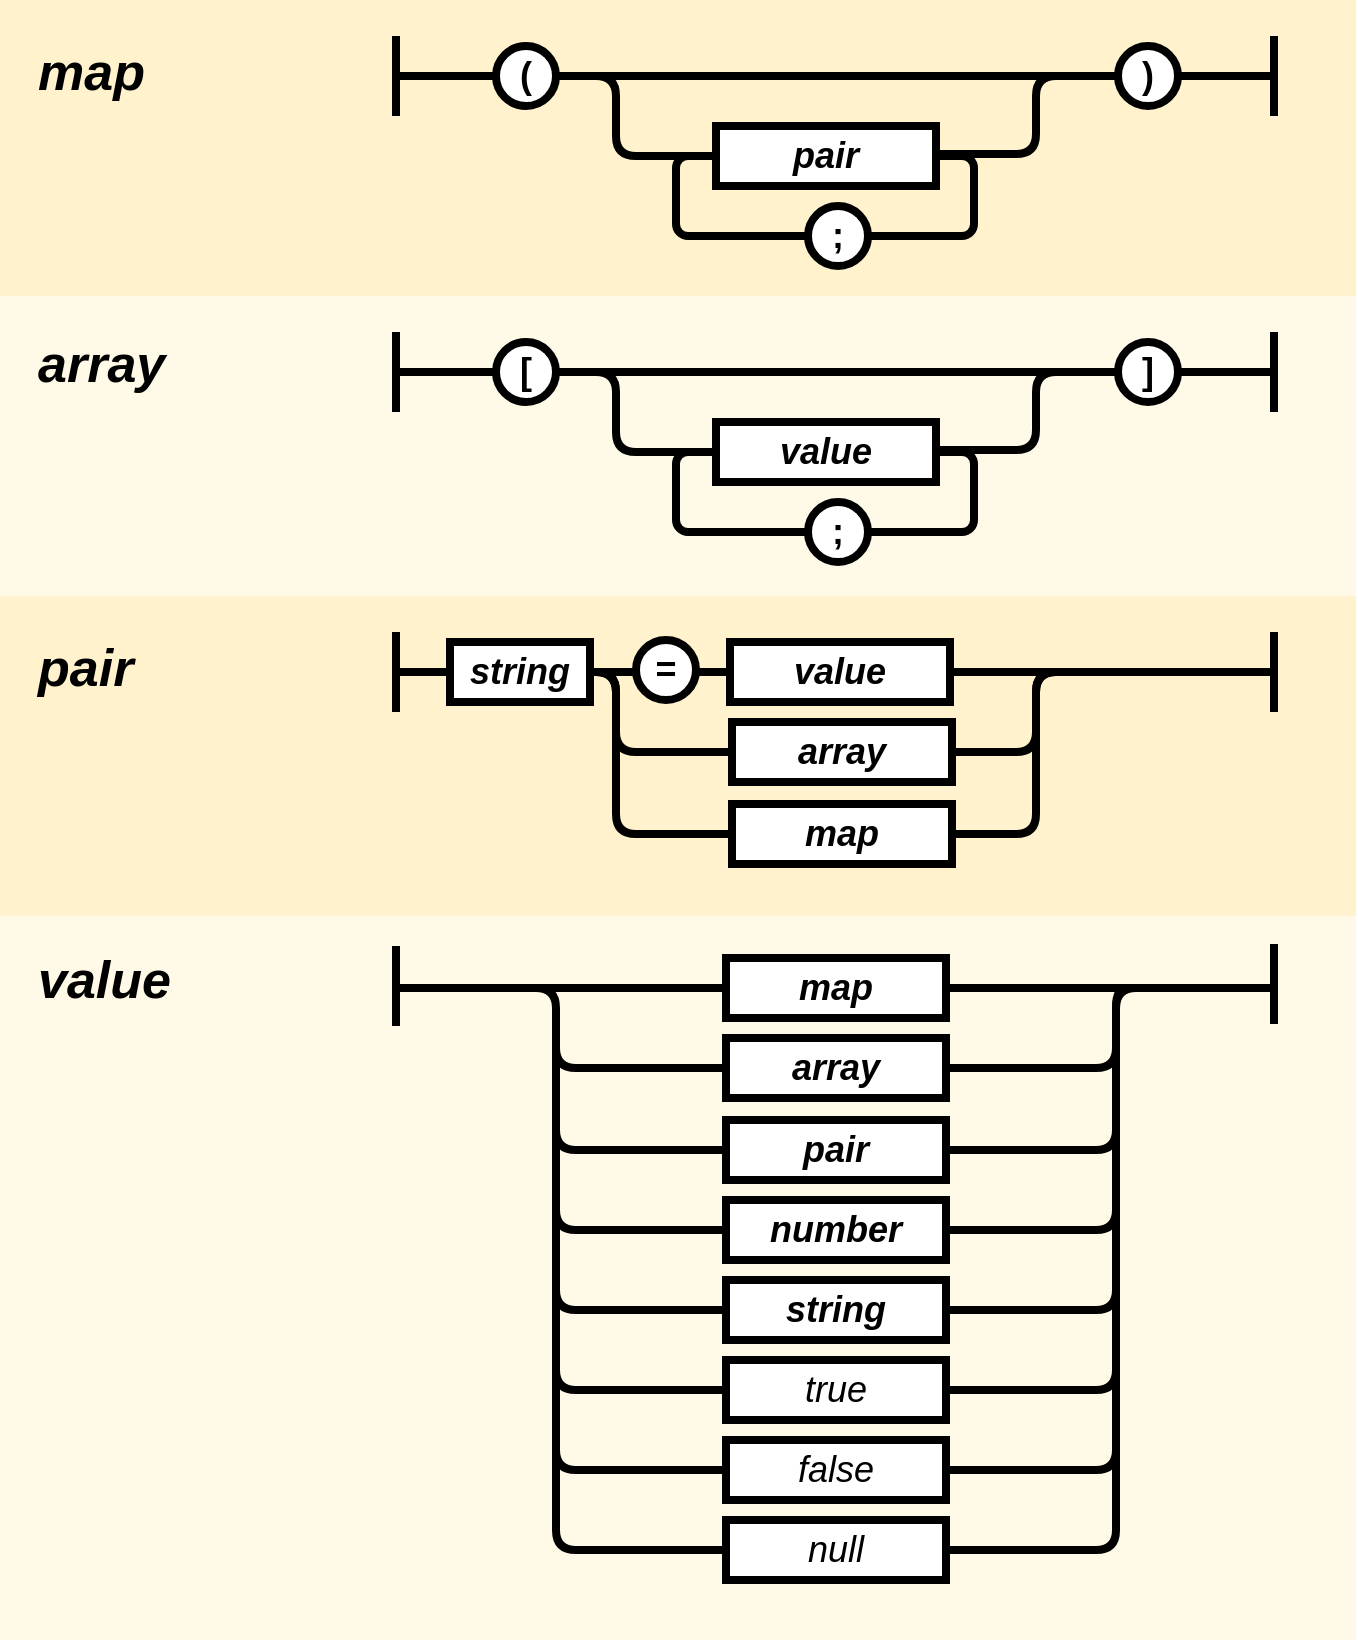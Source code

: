 <mxfile version="14.6.9"><diagram id="olbjR5rXwe8CoMlG0jxQ" name="Page-1"><mxGraphModel dx="230" dy="596" grid="1" gridSize="10" guides="1" tooltips="1" connect="1" arrows="1" fold="1" page="1" pageScale="1" pageWidth="827" pageHeight="1169" math="0" shadow="0"><root><mxCell id="0"/><mxCell id="1" parent="0"/><mxCell id="QX92lIpbNl56vTbwU9jR-1" value="" style="rounded=0;whiteSpace=wrap;html=1;strokeWidth=4;fontSize=26;strokeColor=none;fillColor=#fff2cc;" vertex="1" parent="1"><mxGeometry x="860" y="427" width="678" height="161" as="geometry"/></mxCell><mxCell id="QX92lIpbNl56vTbwU9jR-2" value="" style="rounded=0;whiteSpace=wrap;html=1;strokeWidth=4;fontSize=26;strokeColor=none;fillColor=#FFFAE8;" vertex="1" parent="1"><mxGeometry x="860" y="278" width="678" height="150" as="geometry"/></mxCell><mxCell id="QX92lIpbNl56vTbwU9jR-3" value="" style="rounded=0;whiteSpace=wrap;html=1;strokeWidth=4;fontSize=26;strokeColor=none;fillColor=#FFFAE8;" vertex="1" parent="1"><mxGeometry x="860" y="588" width="678" height="362" as="geometry"/></mxCell><mxCell id="QX92lIpbNl56vTbwU9jR-4" value="" style="rounded=0;whiteSpace=wrap;html=1;strokeWidth=4;fontSize=26;strokeColor=none;fillColor=#fff2cc;" vertex="1" parent="1"><mxGeometry x="860" y="130" width="678" height="148" as="geometry"/></mxCell><mxCell id="QX92lIpbNl56vTbwU9jR-5" value="" style="endArrow=oval;html=1;strokeWidth=4;strokeColor=#000000;rounded=1;startArrow=none;startFill=0;endSize=0;startSize=0;endFill=0;" edge="1" parent="1"><mxGeometry width="50" height="50" relative="1" as="geometry"><mxPoint x="1058" y="188" as="sourcePoint"/><mxPoint x="1058" y="148" as="targetPoint"/></mxGeometry></mxCell><mxCell id="QX92lIpbNl56vTbwU9jR-6" style="edgeStyle=orthogonalEdgeStyle;rounded=0;html=1;exitX=0;exitY=0.5;startArrow=none;startFill=0;endArrow=none;endFill=0;endSize=6;jettySize=auto;orthogonalLoop=1;strokeWidth=4;fontSize=20;" edge="1" parent="1" source="QX92lIpbNl56vTbwU9jR-51"><mxGeometry relative="1" as="geometry"><mxPoint x="1058" y="168" as="targetPoint"/></mxGeometry></mxCell><mxCell id="QX92lIpbNl56vTbwU9jR-7" value="" style="endArrow=oval;html=1;strokeWidth=4;strokeColor=#000000;rounded=1;startArrow=none;startFill=0;endSize=0;startSize=0;endFill=0;" edge="1" parent="1"><mxGeometry width="50" height="50" relative="1" as="geometry"><mxPoint x="1497" y="188" as="sourcePoint"/><mxPoint x="1497" y="148" as="targetPoint"/></mxGeometry></mxCell><mxCell id="QX92lIpbNl56vTbwU9jR-8" style="edgeStyle=none;curved=1;jumpStyle=sharp;jumpSize=15;html=1;exitX=0.75;exitY=0;entryX=0.75;entryY=0;startArrow=none;startFill=0;startSize=0;endArrow=none;endFill=0;endSize=0;jettySize=auto;orthogonalLoop=1;strokeColor=#000000;strokeWidth=5;fontSize=18;" edge="1" parent="1"><mxGeometry relative="1" as="geometry"><mxPoint x="1132" y="191" as="sourcePoint"/><mxPoint x="1132" y="191" as="targetPoint"/></mxGeometry></mxCell><mxCell id="QX92lIpbNl56vTbwU9jR-9" style="edgeStyle=orthogonalEdgeStyle;curved=1;rounded=0;html=1;exitX=1;exitY=0.5;startArrow=none;startFill=0;endArrow=none;endFill=0;endSize=6;jettySize=auto;orthogonalLoop=1;strokeWidth=4;" edge="1" parent="1" source="QX92lIpbNl56vTbwU9jR-52"><mxGeometry relative="1" as="geometry"><mxPoint x="1496" y="168" as="targetPoint"/></mxGeometry></mxCell><mxCell id="QX92lIpbNl56vTbwU9jR-10" style="edgeStyle=none;rounded=0;html=1;exitX=1;exitY=0.5;entryX=1;entryY=0.5;startArrow=none;startFill=0;endArrow=none;endFill=0;endSize=6;jettySize=auto;orthogonalLoop=1;strokeWidth=4;" edge="1" parent="1"><mxGeometry relative="1" as="geometry"><mxPoint x="1261" y="248" as="sourcePoint"/><mxPoint x="1261" y="248" as="targetPoint"/></mxGeometry></mxCell><mxCell id="QX92lIpbNl56vTbwU9jR-11" value="" style="edgeStyle=elbowEdgeStyle;elbow=horizontal;endArrow=none;html=1;strokeColor=#000000;strokeWidth=4;fontSize=18;endFill=0;exitX=1;exitY=0.5;" edge="1" parent="1" source="QX92lIpbNl56vTbwU9jR-34"><mxGeometry width="50" height="50" relative="1" as="geometry"><mxPoint x="1338" y="825" as="sourcePoint"/><mxPoint x="1418" y="704" as="targetPoint"/><Array as="points"><mxPoint x="1418" y="754"/><mxPoint x="1424" y="765"/></Array></mxGeometry></mxCell><mxCell id="QX92lIpbNl56vTbwU9jR-12" value="" style="edgeStyle=elbowEdgeStyle;elbow=horizontal;endArrow=none;html=1;strokeColor=#000000;strokeWidth=4;fontSize=18;endFill=0;" edge="1" parent="1"><mxGeometry width="50" height="50" relative="1" as="geometry"><mxPoint x="1244" y="785" as="sourcePoint"/><mxPoint x="1138" y="724" as="targetPoint"/><Array as="points"><mxPoint x="1138" y="785"/></Array></mxGeometry></mxCell><mxCell id="QX92lIpbNl56vTbwU9jR-13" value="" style="endArrow=oval;html=1;strokeWidth=4;strokeColor=#000000;rounded=1;startArrow=none;startFill=0;endSize=0;startSize=0;endFill=0;" edge="1" parent="1"><mxGeometry width="50" height="50" relative="1" as="geometry"><mxPoint x="1058" y="643" as="sourcePoint"/><mxPoint x="1058" y="603" as="targetPoint"/></mxGeometry></mxCell><mxCell id="QX92lIpbNl56vTbwU9jR-14" style="edgeStyle=none;rounded=1;html=1;exitX=1;exitY=0.5;startArrow=none;startFill=0;startSize=0;endArrow=oval;endFill=0;endSize=0;jettySize=auto;orthogonalLoop=1;strokeColor=#000000;strokeWidth=4;fontSize=18;" edge="1" parent="1"><mxGeometry relative="1" as="geometry"><mxPoint x="1498" y="624" as="targetPoint"/><mxPoint x="1058" y="624" as="sourcePoint"/></mxGeometry></mxCell><mxCell id="QX92lIpbNl56vTbwU9jR-15" style="edgeStyle=none;rounded=1;html=1;exitX=1;exitY=0.5;startArrow=none;startFill=0;startSize=0;endArrow=oval;endFill=0;endSize=0;jettySize=auto;orthogonalLoop=1;strokeColor=#000000;strokeWidth=5;fontSize=18;" edge="1" parent="1" source="QX92lIpbNl56vTbwU9jR-18"><mxGeometry relative="1" as="geometry"><mxPoint x="1250" y="624" as="targetPoint"/><mxPoint x="1210" y="624" as="sourcePoint"/></mxGeometry></mxCell><mxCell id="QX92lIpbNl56vTbwU9jR-16" style="edgeStyle=none;rounded=1;html=1;exitX=1;exitY=0.5;startArrow=none;startFill=0;startSize=0;endArrow=oval;endFill=0;endSize=0;jettySize=auto;orthogonalLoop=1;strokeColor=#000000;strokeWidth=5;fontSize=18;" edge="1" parent="1"><mxGeometry relative="1" as="geometry"><mxPoint x="1330" y="624" as="targetPoint"/><mxPoint x="1280" y="624" as="sourcePoint"/></mxGeometry></mxCell><mxCell id="QX92lIpbNl56vTbwU9jR-17" value="" style="endArrow=oval;html=1;strokeWidth=4;strokeColor=#000000;rounded=1;startArrow=none;startFill=0;endSize=0;startSize=0;endFill=0;" edge="1" parent="1"><mxGeometry width="50" height="50" relative="1" as="geometry"><mxPoint x="1497" y="642" as="sourcePoint"/><mxPoint x="1497" y="602" as="targetPoint"/></mxGeometry></mxCell><mxCell id="QX92lIpbNl56vTbwU9jR-18" value="&lt;font style=&quot;font-size: 18px&quot;&gt;&lt;b&gt;&lt;i&gt;map&lt;/i&gt;&lt;/b&gt;&lt;/font&gt;" style="rounded=0;whiteSpace=wrap;html=1;strokeWidth=4;" vertex="1" parent="1"><mxGeometry x="1223" y="609" width="110" height="30" as="geometry"/></mxCell><mxCell id="QX92lIpbNl56vTbwU9jR-19" value="" style="edgeStyle=elbowEdgeStyle;elbow=horizontal;endArrow=none;html=1;strokeColor=#000000;strokeWidth=4;fontSize=18;endFill=0;" edge="1" parent="1"><mxGeometry width="50" height="50" relative="1" as="geometry"><mxPoint x="1238" y="664" as="sourcePoint"/><mxPoint x="1118" y="624" as="targetPoint"/><Array as="points"><mxPoint x="1138" y="644"/></Array></mxGeometry></mxCell><mxCell id="QX92lIpbNl56vTbwU9jR-20" value="&lt;font style=&quot;font-size: 18px&quot;&gt;&lt;b&gt;&lt;i&gt;array&lt;/i&gt;&lt;/b&gt;&lt;/font&gt;" style="rounded=0;whiteSpace=wrap;html=1;strokeWidth=4;" vertex="1" parent="1"><mxGeometry x="1223" y="649" width="110" height="30" as="geometry"/></mxCell><mxCell id="QX92lIpbNl56vTbwU9jR-21" value="" style="edgeStyle=elbowEdgeStyle;elbow=horizontal;endArrow=none;html=1;strokeColor=#000000;strokeWidth=4;fontSize=18;endFill=0;" edge="1" parent="1" source="QX92lIpbNl56vTbwU9jR-20"><mxGeometry width="50" height="50" relative="1" as="geometry"><mxPoint x="1327" y="664" as="sourcePoint"/><mxPoint x="1488" y="624" as="targetPoint"/><Array as="points"><mxPoint x="1418" y="644"/></Array></mxGeometry></mxCell><mxCell id="QX92lIpbNl56vTbwU9jR-22" value="" style="edgeStyle=elbowEdgeStyle;elbow=horizontal;endArrow=none;html=1;strokeColor=#000000;strokeWidth=4;fontSize=18;endFill=0;exitX=0;exitY=0.5;" edge="1" parent="1" source="QX92lIpbNl56vTbwU9jR-23"><mxGeometry width="50" height="50" relative="1" as="geometry"><mxPoint x="1238" y="709" as="sourcePoint"/><mxPoint x="1138" y="644" as="targetPoint"/><Array as="points"><mxPoint x="1138" y="689"/></Array></mxGeometry></mxCell><mxCell id="QX92lIpbNl56vTbwU9jR-23" value="&lt;font style=&quot;font-size: 18px&quot;&gt;&lt;b&gt;&lt;i&gt;pair&lt;/i&gt;&lt;/b&gt;&lt;/font&gt;" style="rounded=0;whiteSpace=wrap;html=1;strokeWidth=4;" vertex="1" parent="1"><mxGeometry x="1223" y="690" width="110" height="30" as="geometry"/></mxCell><mxCell id="QX92lIpbNl56vTbwU9jR-24" value="" style="edgeStyle=elbowEdgeStyle;elbow=horizontal;endArrow=none;html=1;strokeColor=#000000;strokeWidth=4;fontSize=18;endFill=0;" edge="1" parent="1" source="QX92lIpbNl56vTbwU9jR-23"><mxGeometry width="50" height="50" relative="1" as="geometry"><mxPoint x="1327" y="709" as="sourcePoint"/><mxPoint x="1428" y="624" as="targetPoint"/><Array as="points"><mxPoint x="1418" y="689"/></Array></mxGeometry></mxCell><mxCell id="QX92lIpbNl56vTbwU9jR-25" value="" style="edgeStyle=elbowEdgeStyle;elbow=horizontal;endArrow=none;html=1;strokeColor=#000000;strokeWidth=4;fontSize=18;endFill=0;" edge="1" parent="1"><mxGeometry width="50" height="50" relative="1" as="geometry"><mxPoint x="1244" y="825" as="sourcePoint"/><mxPoint x="1138" y="721" as="targetPoint"/><Array as="points"><mxPoint x="1138" y="825"/></Array></mxGeometry></mxCell><mxCell id="QX92lIpbNl56vTbwU9jR-26" value="&lt;font style=&quot;font-size: 18px&quot;&gt;&lt;i&gt;true&lt;br&gt;&lt;/i&gt;&lt;/font&gt;" style="rounded=0;whiteSpace=wrap;html=1;strokeWidth=4;" vertex="1" parent="1"><mxGeometry x="1223" y="810" width="110" height="30" as="geometry"/></mxCell><mxCell id="QX92lIpbNl56vTbwU9jR-27" value="" style="edgeStyle=elbowEdgeStyle;elbow=horizontal;endArrow=none;html=1;strokeColor=#000000;strokeWidth=4;fontSize=18;endFill=0;" edge="1" parent="1" source="QX92lIpbNl56vTbwU9jR-26"><mxGeometry width="50" height="50" relative="1" as="geometry"><mxPoint x="1333" y="825" as="sourcePoint"/><mxPoint x="1418" y="744" as="targetPoint"/><Array as="points"><mxPoint x="1418" y="794"/><mxPoint x="1424" y="805"/></Array></mxGeometry></mxCell><mxCell id="QX92lIpbNl56vTbwU9jR-28" value="" style="edgeStyle=elbowEdgeStyle;elbow=horizontal;endArrow=none;html=1;strokeColor=#000000;strokeWidth=4;fontSize=18;endFill=0;" edge="1" parent="1"><mxGeometry width="50" height="50" relative="1" as="geometry"><mxPoint x="1244" y="865" as="sourcePoint"/><mxPoint x="1138" y="804" as="targetPoint"/><Array as="points"><mxPoint x="1138" y="865"/></Array></mxGeometry></mxCell><mxCell id="QX92lIpbNl56vTbwU9jR-29" value="&lt;font style=&quot;font-size: 18px&quot;&gt;&lt;i&gt;false&lt;br&gt;&lt;/i&gt;&lt;/font&gt;" style="rounded=0;whiteSpace=wrap;html=1;strokeWidth=4;" vertex="1" parent="1"><mxGeometry x="1223" y="850" width="110" height="30" as="geometry"/></mxCell><mxCell id="QX92lIpbNl56vTbwU9jR-30" value="" style="edgeStyle=elbowEdgeStyle;elbow=horizontal;endArrow=none;html=1;strokeColor=#000000;strokeWidth=4;fontSize=18;endFill=0;" edge="1" parent="1" source="QX92lIpbNl56vTbwU9jR-29"><mxGeometry width="50" height="50" relative="1" as="geometry"><mxPoint x="1333" y="865" as="sourcePoint"/><mxPoint x="1418" y="784" as="targetPoint"/><Array as="points"><mxPoint x="1418" y="834"/><mxPoint x="1424" y="845"/></Array></mxGeometry></mxCell><mxCell id="QX92lIpbNl56vTbwU9jR-31" value="" style="edgeStyle=elbowEdgeStyle;elbow=horizontal;endArrow=none;html=1;strokeColor=#000000;strokeWidth=4;fontSize=18;endFill=0;" edge="1" parent="1"><mxGeometry width="50" height="50" relative="1" as="geometry"><mxPoint x="1244" y="905" as="sourcePoint"/><mxPoint x="1138" y="844" as="targetPoint"/><Array as="points"><mxPoint x="1138" y="905"/></Array></mxGeometry></mxCell><mxCell id="QX92lIpbNl56vTbwU9jR-32" value="&lt;font style=&quot;font-size: 18px&quot;&gt;&lt;i&gt;null&lt;/i&gt;&lt;/font&gt;" style="rounded=0;whiteSpace=wrap;html=1;strokeWidth=4;" vertex="1" parent="1"><mxGeometry x="1223" y="890" width="110" height="30" as="geometry"/></mxCell><mxCell id="QX92lIpbNl56vTbwU9jR-33" value="" style="edgeStyle=elbowEdgeStyle;elbow=horizontal;endArrow=none;html=1;strokeColor=#000000;strokeWidth=4;fontSize=18;endFill=0;" edge="1" parent="1" source="QX92lIpbNl56vTbwU9jR-32"><mxGeometry width="50" height="50" relative="1" as="geometry"><mxPoint x="1333" y="905" as="sourcePoint"/><mxPoint x="1418" y="824" as="targetPoint"/><Array as="points"><mxPoint x="1418" y="874"/><mxPoint x="1424" y="885"/></Array></mxGeometry></mxCell><mxCell id="QX92lIpbNl56vTbwU9jR-34" value="&lt;font style=&quot;font-size: 18px&quot;&gt;&lt;b&gt;&lt;i&gt;string&lt;/i&gt;&lt;/b&gt;&lt;/font&gt;" style="rounded=0;whiteSpace=wrap;html=1;strokeWidth=4;" vertex="1" parent="1"><mxGeometry x="1223" y="770" width="110" height="30" as="geometry"/></mxCell><mxCell id="QX92lIpbNl56vTbwU9jR-35" style="edgeStyle=orthogonalEdgeStyle;curved=1;rounded=0;html=1;exitX=0.5;exitY=0;entryX=0.5;entryY=0;startArrow=none;startFill=0;endArrow=none;endFill=0;endSize=6;jettySize=auto;orthogonalLoop=1;strokeWidth=4;" edge="1" parent="1"><mxGeometry relative="1" as="geometry"><mxPoint x="1246" y="609" as="sourcePoint"/><mxPoint x="1246" y="609" as="targetPoint"/></mxGeometry></mxCell><mxCell id="QX92lIpbNl56vTbwU9jR-36" value="&lt;i&gt;&lt;b&gt;value&lt;/b&gt;&lt;/i&gt;" style="text;html=1;resizable=0;points=[];autosize=1;align=left;verticalAlign=top;spacingTop=-4;fontSize=26;" vertex="1" parent="1"><mxGeometry x="877" y="602" width="80" height="30" as="geometry"/></mxCell><mxCell id="QX92lIpbNl56vTbwU9jR-37" value="&lt;i&gt;&lt;b&gt;map&lt;/b&gt;&lt;/i&gt;" style="text;html=1;resizable=0;points=[];autosize=1;align=left;verticalAlign=top;spacingTop=-4;fontSize=26;" vertex="1" parent="1"><mxGeometry x="877" y="148" width="70" height="30" as="geometry"/></mxCell><mxCell id="QX92lIpbNl56vTbwU9jR-38" style="edgeStyle=none;rounded=0;html=1;exitX=1;exitY=1;entryX=1;entryY=1;startArrow=none;startFill=0;endArrow=none;endFill=0;endSize=6;jettySize=auto;orthogonalLoop=1;strokeWidth=4;" edge="1" parent="1"><mxGeometry relative="1" as="geometry"><mxPoint x="1371" y="406" as="sourcePoint"/><mxPoint x="1371" y="406" as="targetPoint"/></mxGeometry></mxCell><mxCell id="QX92lIpbNl56vTbwU9jR-39" value="" style="endArrow=oval;html=1;strokeWidth=4;strokeColor=#000000;rounded=1;startArrow=none;startFill=0;endSize=0;startSize=0;endFill=0;" edge="1" parent="1"><mxGeometry width="50" height="50" relative="1" as="geometry"><mxPoint x="1058" y="486" as="sourcePoint"/><mxPoint x="1058" y="446" as="targetPoint"/></mxGeometry></mxCell><mxCell id="QX92lIpbNl56vTbwU9jR-40" style="edgeStyle=orthogonalEdgeStyle;jumpStyle=none;jumpSize=15;html=1;exitX=0;exitY=0.5;startArrow=none;startFill=0;startSize=0;endArrow=none;endFill=0;endSize=0;jettySize=auto;orthogonalLoop=1;strokeColor=#000000;strokeWidth=4;fontSize=18;" edge="1" parent="1" source="QX92lIpbNl56vTbwU9jR-62"><mxGeometry relative="1" as="geometry"><mxPoint x="1060" y="466" as="targetPoint"/><mxPoint x="1184" y="466" as="sourcePoint"/><Array as="points"/></mxGeometry></mxCell><mxCell id="QX92lIpbNl56vTbwU9jR-41" value="" style="endArrow=oval;html=1;strokeWidth=4;strokeColor=#000000;rounded=1;startArrow=none;startFill=0;endSize=0;startSize=0;endFill=0;" edge="1" parent="1"><mxGeometry width="50" height="50" relative="1" as="geometry"><mxPoint x="1497" y="486" as="sourcePoint"/><mxPoint x="1497" y="446" as="targetPoint"/></mxGeometry></mxCell><mxCell id="QX92lIpbNl56vTbwU9jR-42" style="edgeStyle=none;curved=1;jumpStyle=sharp;jumpSize=15;html=1;exitX=0.75;exitY=0;entryX=0.75;entryY=0;startArrow=none;startFill=0;startSize=0;endArrow=none;endFill=0;endSize=0;jettySize=auto;orthogonalLoop=1;strokeColor=#000000;strokeWidth=5;fontSize=18;" edge="1" parent="1" source="QX92lIpbNl56vTbwU9jR-62" target="QX92lIpbNl56vTbwU9jR-62"><mxGeometry relative="1" as="geometry"/></mxCell><mxCell id="QX92lIpbNl56vTbwU9jR-43" value="&lt;font style=&quot;font-size: 18px&quot;&gt;&lt;b&gt;&lt;i&gt;value&lt;/i&gt;&lt;/b&gt;&lt;/font&gt;" style="rounded=0;whiteSpace=wrap;html=1;strokeWidth=4;" vertex="1" parent="1"><mxGeometry x="1225" y="451" width="110" height="30" as="geometry"/></mxCell><mxCell id="QX92lIpbNl56vTbwU9jR-44" value="" style="edgeStyle=elbowEdgeStyle;elbow=horizontal;endArrow=none;html=1;strokeWidth=4;entryX=1;entryY=0.5;endFill=0;" edge="1" parent="1" target="QX92lIpbNl56vTbwU9jR-43"><mxGeometry width="50" height="50" relative="1" as="geometry"><mxPoint x="1496" y="466" as="sourcePoint"/><mxPoint x="1461" y="456" as="targetPoint"/><Array as="points"><mxPoint x="1476" y="476"/></Array></mxGeometry></mxCell><mxCell id="QX92lIpbNl56vTbwU9jR-45" style="edgeStyle=none;rounded=0;html=1;exitX=1;exitY=0.5;entryX=1;entryY=0.5;startArrow=none;startFill=0;endArrow=none;endFill=0;endSize=6;jettySize=auto;orthogonalLoop=1;strokeWidth=4;" edge="1" parent="1"><mxGeometry relative="1" as="geometry"><mxPoint x="1208" y="467" as="sourcePoint"/><mxPoint x="1208" y="467" as="targetPoint"/></mxGeometry></mxCell><mxCell id="QX92lIpbNl56vTbwU9jR-46" value="&lt;i&gt;&lt;b&gt;array&lt;/b&gt;&lt;/i&gt;" style="text;html=1;resizable=0;points=[];autosize=1;align=left;verticalAlign=top;spacingTop=-4;fontSize=26;" vertex="1" parent="1"><mxGeometry x="877" y="294" width="80" height="30" as="geometry"/></mxCell><mxCell id="QX92lIpbNl56vTbwU9jR-47" value="&lt;i&gt;&lt;b&gt;pair&lt;/b&gt;&lt;/i&gt;" style="text;html=1;resizable=0;points=[];autosize=1;align=left;verticalAlign=top;spacingTop=-4;fontSize=26;" vertex="1" parent="1"><mxGeometry x="877" y="446" width="60" height="30" as="geometry"/></mxCell><mxCell id="QX92lIpbNl56vTbwU9jR-48" style="edgeStyle=orthogonalEdgeStyle;rounded=0;html=1;exitX=1;exitY=0.5;entryX=1;entryY=0.5;startArrow=none;startFill=0;endArrow=none;endFill=0;endSize=6;jettySize=auto;orthogonalLoop=1;strokeWidth=4;fontSize=20;" edge="1" parent="1"><mxGeometry relative="1" as="geometry"><mxPoint x="1395" y="475" as="sourcePoint"/><mxPoint x="1395" y="475" as="targetPoint"/></mxGeometry></mxCell><mxCell id="QX92lIpbNl56vTbwU9jR-49" style="edgeStyle=entityRelationEdgeStyle;rounded=0;html=1;exitX=1;exitY=0.5;entryX=1;entryY=0.5;startArrow=none;startFill=0;endArrow=none;endFill=0;endSize=6;jettySize=auto;orthogonalLoop=1;strokeWidth=4;fontSize=20;" edge="1" parent="1" source="QX92lIpbNl56vTbwU9jR-52" target="QX92lIpbNl56vTbwU9jR-52"><mxGeometry relative="1" as="geometry"/></mxCell><mxCell id="QX92lIpbNl56vTbwU9jR-50" value="" style="edgeStyle=orthogonalEdgeStyle;orthogonalLoop=1;jettySize=auto;html=1;entryX=0;entryY=0.5;entryDx=0;entryDy=0;curved=1;strokeWidth=4;endArrow=none;endFill=0;" edge="1" parent="1" source="QX92lIpbNl56vTbwU9jR-51" target="QX92lIpbNl56vTbwU9jR-52"><mxGeometry relative="1" as="geometry"/></mxCell><mxCell id="QX92lIpbNl56vTbwU9jR-51" value="&lt;font style=&quot;font-size: 18px&quot;&gt;&lt;b&gt;(&lt;br&gt;&lt;/b&gt;&lt;/font&gt;" style="ellipse;whiteSpace=wrap;html=1;aspect=fixed;strokeWidth=4;fontSize=18;align=center;" vertex="1" parent="1"><mxGeometry x="1108" y="153" width="30" height="30" as="geometry"/></mxCell><mxCell id="QX92lIpbNl56vTbwU9jR-52" value="&lt;b&gt;)&lt;/b&gt;" style="ellipse;whiteSpace=wrap;html=1;aspect=fixed;strokeWidth=4;fontSize=18;align=center;" vertex="1" parent="1"><mxGeometry x="1419" y="153" width="30" height="30" as="geometry"/></mxCell><mxCell id="QX92lIpbNl56vTbwU9jR-53" value="" style="rounded=1;whiteSpace=wrap;html=1;strokeWidth=4;fontSize=18;align=center;fillColor=#FFF2CC;" vertex="1" parent="1"><mxGeometry x="1198" y="208" width="149" height="40" as="geometry"/></mxCell><mxCell id="QX92lIpbNl56vTbwU9jR-54" value="&lt;b&gt;;&lt;/b&gt;" style="ellipse;whiteSpace=wrap;html=1;aspect=fixed;strokeWidth=4;fontSize=18;align=center;" vertex="1" parent="1"><mxGeometry x="1264" y="233" width="30" height="30" as="geometry"/></mxCell><mxCell id="QX92lIpbNl56vTbwU9jR-55" value="" style="edgeStyle=elbowEdgeStyle;elbow=horizontal;endArrow=none;html=1;strokeColor=#000000;strokeWidth=4;fontSize=18;endFill=0;exitX=0;exitY=0.5;" edge="1" parent="1" source="QX92lIpbNl56vTbwU9jR-56"><mxGeometry width="50" height="50" relative="1" as="geometry"><mxPoint x="1084" y="546" as="sourcePoint"/><mxPoint x="1058" y="466" as="targetPoint"/><Array as="points"><mxPoint x="1168" y="526"/></Array></mxGeometry></mxCell><mxCell id="QX92lIpbNl56vTbwU9jR-56" value="&lt;font style=&quot;font-size: 18px&quot;&gt;&lt;b&gt;&lt;i&gt;array&lt;/i&gt;&lt;/b&gt;&lt;/font&gt;" style="rounded=0;whiteSpace=wrap;html=1;strokeWidth=4;" vertex="1" parent="1"><mxGeometry x="1226" y="491" width="110" height="30" as="geometry"/></mxCell><mxCell id="QX92lIpbNl56vTbwU9jR-57" value="&lt;font style=&quot;font-size: 18px&quot;&gt;&lt;b&gt;&lt;i&gt;map&lt;/i&gt;&lt;/b&gt;&lt;/font&gt;" style="rounded=0;whiteSpace=wrap;html=1;strokeWidth=4;" vertex="1" parent="1"><mxGeometry x="1226" y="532" width="110" height="30" as="geometry"/></mxCell><mxCell id="QX92lIpbNl56vTbwU9jR-58" value="" style="edgeStyle=elbowEdgeStyle;elbow=horizontal;endArrow=none;html=1;strokeColor=#000000;strokeWidth=4;fontSize=18;endFill=0;exitX=0;exitY=0.5;" edge="1" parent="1" source="QX92lIpbNl56vTbwU9jR-57"><mxGeometry width="50" height="50" relative="1" as="geometry"><mxPoint x="1137" y="557" as="sourcePoint"/><mxPoint x="1058" y="466" as="targetPoint"/><Array as="points"><mxPoint x="1168" y="466"/><mxPoint x="1168" y="536"/><mxPoint x="1070" y="552"/></Array></mxGeometry></mxCell><mxCell id="QX92lIpbNl56vTbwU9jR-59" value="" style="edgeStyle=elbowEdgeStyle;elbow=horizontal;endArrow=none;html=1;strokeColor=#000000;strokeWidth=4;fontSize=18;endFill=0;exitX=1;exitY=0.5;" edge="1" parent="1" source="QX92lIpbNl56vTbwU9jR-56"><mxGeometry width="50" height="50" relative="1" as="geometry"><mxPoint x="1209" y="557" as="sourcePoint"/><mxPoint x="1498" y="466" as="targetPoint"/><Array as="points"><mxPoint x="1378" y="496"/></Array></mxGeometry></mxCell><mxCell id="QX92lIpbNl56vTbwU9jR-60" value="" style="edgeStyle=elbowEdgeStyle;elbow=horizontal;endArrow=none;html=1;strokeColor=#000000;strokeWidth=4;fontSize=18;endFill=0;exitX=1;exitY=0.5;exitDx=0;exitDy=0;" edge="1" parent="1" source="QX92lIpbNl56vTbwU9jR-57"><mxGeometry width="50" height="50" relative="1" as="geometry"><mxPoint x="1358" y="587" as="sourcePoint"/><mxPoint x="1496" y="466" as="targetPoint"/><Array as="points"><mxPoint x="1378" y="506"/></Array></mxGeometry></mxCell><mxCell id="QX92lIpbNl56vTbwU9jR-61" style="edgeStyle=entityRelationEdgeStyle;rounded=0;html=1;exitX=1;exitY=0.5;entryX=0;entryY=0.5;startArrow=none;startFill=0;endArrow=none;endFill=0;endSize=6;jettySize=auto;orthogonalLoop=1;strokeWidth=4;fontSize=20;" edge="1" parent="1" source="QX92lIpbNl56vTbwU9jR-62" target="QX92lIpbNl56vTbwU9jR-43"><mxGeometry relative="1" as="geometry"/></mxCell><mxCell id="QX92lIpbNl56vTbwU9jR-62" value="&lt;font style=&quot;font-size: 18px&quot;&gt;&lt;b&gt;&lt;i&gt;string&lt;/i&gt;&lt;/b&gt;&lt;/font&gt;" style="rounded=0;whiteSpace=wrap;html=1;strokeWidth=4;" vertex="1" parent="1"><mxGeometry x="1085" y="451" width="70" height="30" as="geometry"/></mxCell><mxCell id="QX92lIpbNl56vTbwU9jR-63" value="&lt;b&gt;=&lt;/b&gt;" style="ellipse;whiteSpace=wrap;html=1;aspect=fixed;strokeWidth=4;fontSize=18;align=center;" vertex="1" parent="1"><mxGeometry x="1178" y="450" width="30" height="30" as="geometry"/></mxCell><mxCell id="QX92lIpbNl56vTbwU9jR-64" value="" style="edgeStyle=elbowEdgeStyle;elbow=horizontal;endArrow=none;html=1;strokeColor=#000000;strokeWidth=4;fontSize=18;endFill=0;" edge="1" parent="1"><mxGeometry width="50" height="50" relative="1" as="geometry"><mxPoint x="1244" y="745" as="sourcePoint"/><mxPoint x="1138" y="684" as="targetPoint"/><Array as="points"><mxPoint x="1138" y="745"/></Array></mxGeometry></mxCell><mxCell id="QX92lIpbNl56vTbwU9jR-65" value="&lt;font style=&quot;font-size: 18px&quot;&gt;&lt;b&gt;&lt;i&gt;number&lt;/i&gt;&lt;/b&gt;&lt;/font&gt;" style="rounded=0;whiteSpace=wrap;html=1;strokeWidth=4;" vertex="1" parent="1"><mxGeometry x="1223" y="730" width="110" height="30" as="geometry"/></mxCell><mxCell id="QX92lIpbNl56vTbwU9jR-66" value="" style="edgeStyle=elbowEdgeStyle;elbow=horizontal;endArrow=none;html=1;strokeColor=#000000;strokeWidth=4;fontSize=18;endFill=0;" edge="1" parent="1" source="QX92lIpbNl56vTbwU9jR-65"><mxGeometry width="50" height="50" relative="1" as="geometry"><mxPoint x="1333" y="745" as="sourcePoint"/><mxPoint x="1418" y="664" as="targetPoint"/><Array as="points"><mxPoint x="1418" y="714"/><mxPoint x="1424" y="725"/></Array></mxGeometry></mxCell><mxCell id="QX92lIpbNl56vTbwU9jR-67" value="" style="edgeStyle=elbowEdgeStyle;elbow=horizontal;endArrow=none;html=1;strokeColor=#000000;strokeWidth=4;fontSize=18;endFill=0;" edge="1" parent="1"><mxGeometry width="50" height="50" relative="1" as="geometry"><mxPoint x="1218" y="208" as="sourcePoint"/><mxPoint x="1148" y="168" as="targetPoint"/><Array as="points"><mxPoint x="1168" y="188"/></Array></mxGeometry></mxCell><mxCell id="QX92lIpbNl56vTbwU9jR-68" value="" style="edgeStyle=elbowEdgeStyle;elbow=horizontal;endArrow=none;html=1;strokeColor=#000000;strokeWidth=4;fontSize=18;endFill=0;entryX=0;entryY=0.5;entryDx=0;entryDy=0;exitX=0.854;exitY=-0.025;exitDx=0;exitDy=0;exitPerimeter=0;" edge="1" parent="1" source="QX92lIpbNl56vTbwU9jR-53" target="QX92lIpbNl56vTbwU9jR-52"><mxGeometry width="50" height="50" relative="1" as="geometry"><mxPoint x="1348" y="208" as="sourcePoint"/><mxPoint x="1378" y="168" as="targetPoint"/><Array as="points"><mxPoint x="1378" y="188"/></Array></mxGeometry></mxCell><mxCell id="QX92lIpbNl56vTbwU9jR-69" value="&lt;font style=&quot;font-size: 18px&quot;&gt;&lt;b&gt;&lt;i&gt;pair&lt;/i&gt;&lt;/b&gt;&lt;/font&gt;" style="rounded=0;whiteSpace=wrap;html=1;strokeWidth=4;" vertex="1" parent="1"><mxGeometry x="1218" y="193" width="110" height="30" as="geometry"/></mxCell><mxCell id="QX92lIpbNl56vTbwU9jR-70" value="" style="endArrow=oval;html=1;strokeWidth=4;strokeColor=#000000;rounded=1;startArrow=none;startFill=0;endSize=0;startSize=0;endFill=0;" edge="1" parent="1"><mxGeometry width="50" height="50" relative="1" as="geometry"><mxPoint x="1058" y="336" as="sourcePoint"/><mxPoint x="1058" y="296" as="targetPoint"/></mxGeometry></mxCell><mxCell id="QX92lIpbNl56vTbwU9jR-71" style="edgeStyle=orthogonalEdgeStyle;rounded=0;html=1;exitX=0;exitY=0.5;startArrow=none;startFill=0;endArrow=none;endFill=0;endSize=6;jettySize=auto;orthogonalLoop=1;strokeWidth=4;fontSize=20;" edge="1" parent="1" source="QX92lIpbNl56vTbwU9jR-78"><mxGeometry relative="1" as="geometry"><mxPoint x="1058" y="316" as="targetPoint"/></mxGeometry></mxCell><mxCell id="QX92lIpbNl56vTbwU9jR-72" value="" style="endArrow=oval;html=1;strokeWidth=4;strokeColor=#000000;rounded=1;startArrow=none;startFill=0;endSize=0;startSize=0;endFill=0;" edge="1" parent="1"><mxGeometry width="50" height="50" relative="1" as="geometry"><mxPoint x="1497" y="336" as="sourcePoint"/><mxPoint x="1497" y="296" as="targetPoint"/></mxGeometry></mxCell><mxCell id="QX92lIpbNl56vTbwU9jR-73" style="edgeStyle=none;curved=1;jumpStyle=sharp;jumpSize=15;html=1;exitX=0.75;exitY=0;entryX=0.75;entryY=0;startArrow=none;startFill=0;startSize=0;endArrow=none;endFill=0;endSize=0;jettySize=auto;orthogonalLoop=1;strokeColor=#000000;strokeWidth=5;fontSize=18;" edge="1" parent="1"><mxGeometry relative="1" as="geometry"><mxPoint x="1132" y="339" as="sourcePoint"/><mxPoint x="1132" y="339" as="targetPoint"/></mxGeometry></mxCell><mxCell id="QX92lIpbNl56vTbwU9jR-74" style="edgeStyle=orthogonalEdgeStyle;curved=1;rounded=0;html=1;exitX=1;exitY=0.5;startArrow=none;startFill=0;endArrow=none;endFill=0;endSize=6;jettySize=auto;orthogonalLoop=1;strokeWidth=4;" edge="1" parent="1" source="QX92lIpbNl56vTbwU9jR-79"><mxGeometry relative="1" as="geometry"><mxPoint x="1496" y="316" as="targetPoint"/></mxGeometry></mxCell><mxCell id="QX92lIpbNl56vTbwU9jR-75" style="edgeStyle=none;rounded=0;html=1;exitX=1;exitY=0.5;entryX=1;entryY=0.5;startArrow=none;startFill=0;endArrow=none;endFill=0;endSize=6;jettySize=auto;orthogonalLoop=1;strokeWidth=4;" edge="1" parent="1"><mxGeometry relative="1" as="geometry"><mxPoint x="1261" y="396" as="sourcePoint"/><mxPoint x="1261" y="396" as="targetPoint"/></mxGeometry></mxCell><mxCell id="QX92lIpbNl56vTbwU9jR-76" style="edgeStyle=entityRelationEdgeStyle;rounded=0;html=1;exitX=1;exitY=0.5;entryX=1;entryY=0.5;startArrow=none;startFill=0;endArrow=none;endFill=0;endSize=6;jettySize=auto;orthogonalLoop=1;strokeWidth=4;fontSize=20;" edge="1" parent="1" source="QX92lIpbNl56vTbwU9jR-79" target="QX92lIpbNl56vTbwU9jR-79"><mxGeometry relative="1" as="geometry"/></mxCell><mxCell id="QX92lIpbNl56vTbwU9jR-77" value="" style="edgeStyle=orthogonalEdgeStyle;orthogonalLoop=1;jettySize=auto;html=1;entryX=0;entryY=0.5;entryDx=0;entryDy=0;curved=1;strokeWidth=4;endArrow=none;endFill=0;" edge="1" parent="1" source="QX92lIpbNl56vTbwU9jR-78" target="QX92lIpbNl56vTbwU9jR-79"><mxGeometry relative="1" as="geometry"/></mxCell><mxCell id="QX92lIpbNl56vTbwU9jR-78" value="&lt;font style=&quot;font-size: 18px&quot;&gt;&lt;b&gt;[&lt;br&gt;&lt;/b&gt;&lt;/font&gt;" style="ellipse;whiteSpace=wrap;html=1;aspect=fixed;strokeWidth=4;fontSize=18;align=center;" vertex="1" parent="1"><mxGeometry x="1108" y="301" width="30" height="30" as="geometry"/></mxCell><mxCell id="QX92lIpbNl56vTbwU9jR-79" value="&lt;b&gt;]&lt;/b&gt;" style="ellipse;whiteSpace=wrap;html=1;aspect=fixed;strokeWidth=4;fontSize=18;align=center;" vertex="1" parent="1"><mxGeometry x="1419" y="301" width="30" height="30" as="geometry"/></mxCell><mxCell id="QX92lIpbNl56vTbwU9jR-80" value="" style="rounded=1;whiteSpace=wrap;html=1;strokeWidth=4;fontSize=18;align=center;fillColor=none;" vertex="1" parent="1"><mxGeometry x="1198" y="356" width="149" height="40" as="geometry"/></mxCell><mxCell id="QX92lIpbNl56vTbwU9jR-81" value="&lt;b&gt;;&lt;/b&gt;" style="ellipse;whiteSpace=wrap;html=1;aspect=fixed;strokeWidth=4;fontSize=18;align=center;" vertex="1" parent="1"><mxGeometry x="1264" y="381" width="30" height="30" as="geometry"/></mxCell><mxCell id="QX92lIpbNl56vTbwU9jR-82" value="" style="edgeStyle=elbowEdgeStyle;elbow=horizontal;endArrow=none;html=1;strokeColor=#000000;strokeWidth=4;fontSize=18;endFill=0;" edge="1" parent="1"><mxGeometry width="50" height="50" relative="1" as="geometry"><mxPoint x="1218" y="356" as="sourcePoint"/><mxPoint x="1148" y="316" as="targetPoint"/><Array as="points"><mxPoint x="1168" y="336"/></Array></mxGeometry></mxCell><mxCell id="QX92lIpbNl56vTbwU9jR-83" value="" style="edgeStyle=elbowEdgeStyle;elbow=horizontal;endArrow=none;html=1;strokeColor=#000000;strokeWidth=4;fontSize=18;endFill=0;entryX=0;entryY=0.5;entryDx=0;entryDy=0;exitX=0.854;exitY=-0.025;exitDx=0;exitDy=0;exitPerimeter=0;" edge="1" parent="1" source="QX92lIpbNl56vTbwU9jR-80" target="QX92lIpbNl56vTbwU9jR-79"><mxGeometry width="50" height="50" relative="1" as="geometry"><mxPoint x="1348" y="356" as="sourcePoint"/><mxPoint x="1378" y="316" as="targetPoint"/><Array as="points"><mxPoint x="1378" y="336"/></Array></mxGeometry></mxCell><mxCell id="QX92lIpbNl56vTbwU9jR-84" value="&lt;font style=&quot;font-size: 18px&quot;&gt;&lt;b&gt;&lt;i&gt;value&lt;/i&gt;&lt;/b&gt;&lt;/font&gt;" style="rounded=0;whiteSpace=wrap;html=1;strokeWidth=4;" vertex="1" parent="1"><mxGeometry x="1218" y="341" width="110" height="30" as="geometry"/></mxCell></root></mxGraphModel></diagram></mxfile>